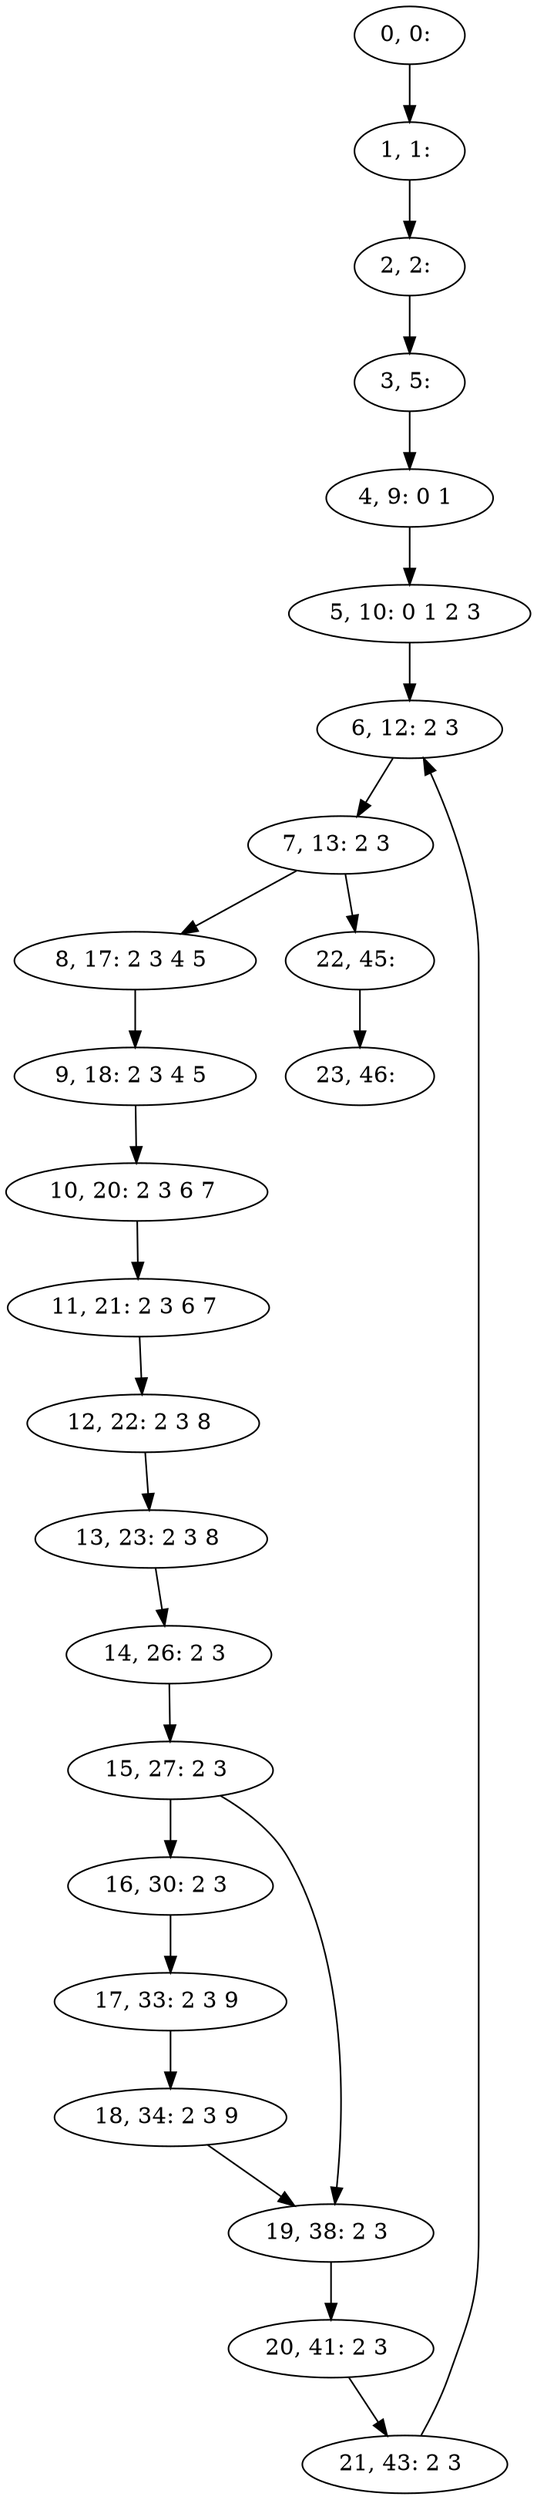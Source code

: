 digraph G {
0[label="0, 0: "];
1[label="1, 1: "];
2[label="2, 2: "];
3[label="3, 5: "];
4[label="4, 9: 0 1 "];
5[label="5, 10: 0 1 2 3 "];
6[label="6, 12: 2 3 "];
7[label="7, 13: 2 3 "];
8[label="8, 17: 2 3 4 5 "];
9[label="9, 18: 2 3 4 5 "];
10[label="10, 20: 2 3 6 7 "];
11[label="11, 21: 2 3 6 7 "];
12[label="12, 22: 2 3 8 "];
13[label="13, 23: 2 3 8 "];
14[label="14, 26: 2 3 "];
15[label="15, 27: 2 3 "];
16[label="16, 30: 2 3 "];
17[label="17, 33: 2 3 9 "];
18[label="18, 34: 2 3 9 "];
19[label="19, 38: 2 3 "];
20[label="20, 41: 2 3 "];
21[label="21, 43: 2 3 "];
22[label="22, 45: "];
23[label="23, 46: "];
0->1 ;
1->2 ;
2->3 ;
3->4 ;
4->5 ;
5->6 ;
6->7 ;
7->8 ;
7->22 ;
8->9 ;
9->10 ;
10->11 ;
11->12 ;
12->13 ;
13->14 ;
14->15 ;
15->16 ;
15->19 ;
16->17 ;
17->18 ;
18->19 ;
19->20 ;
20->21 ;
21->6 ;
22->23 ;
}
